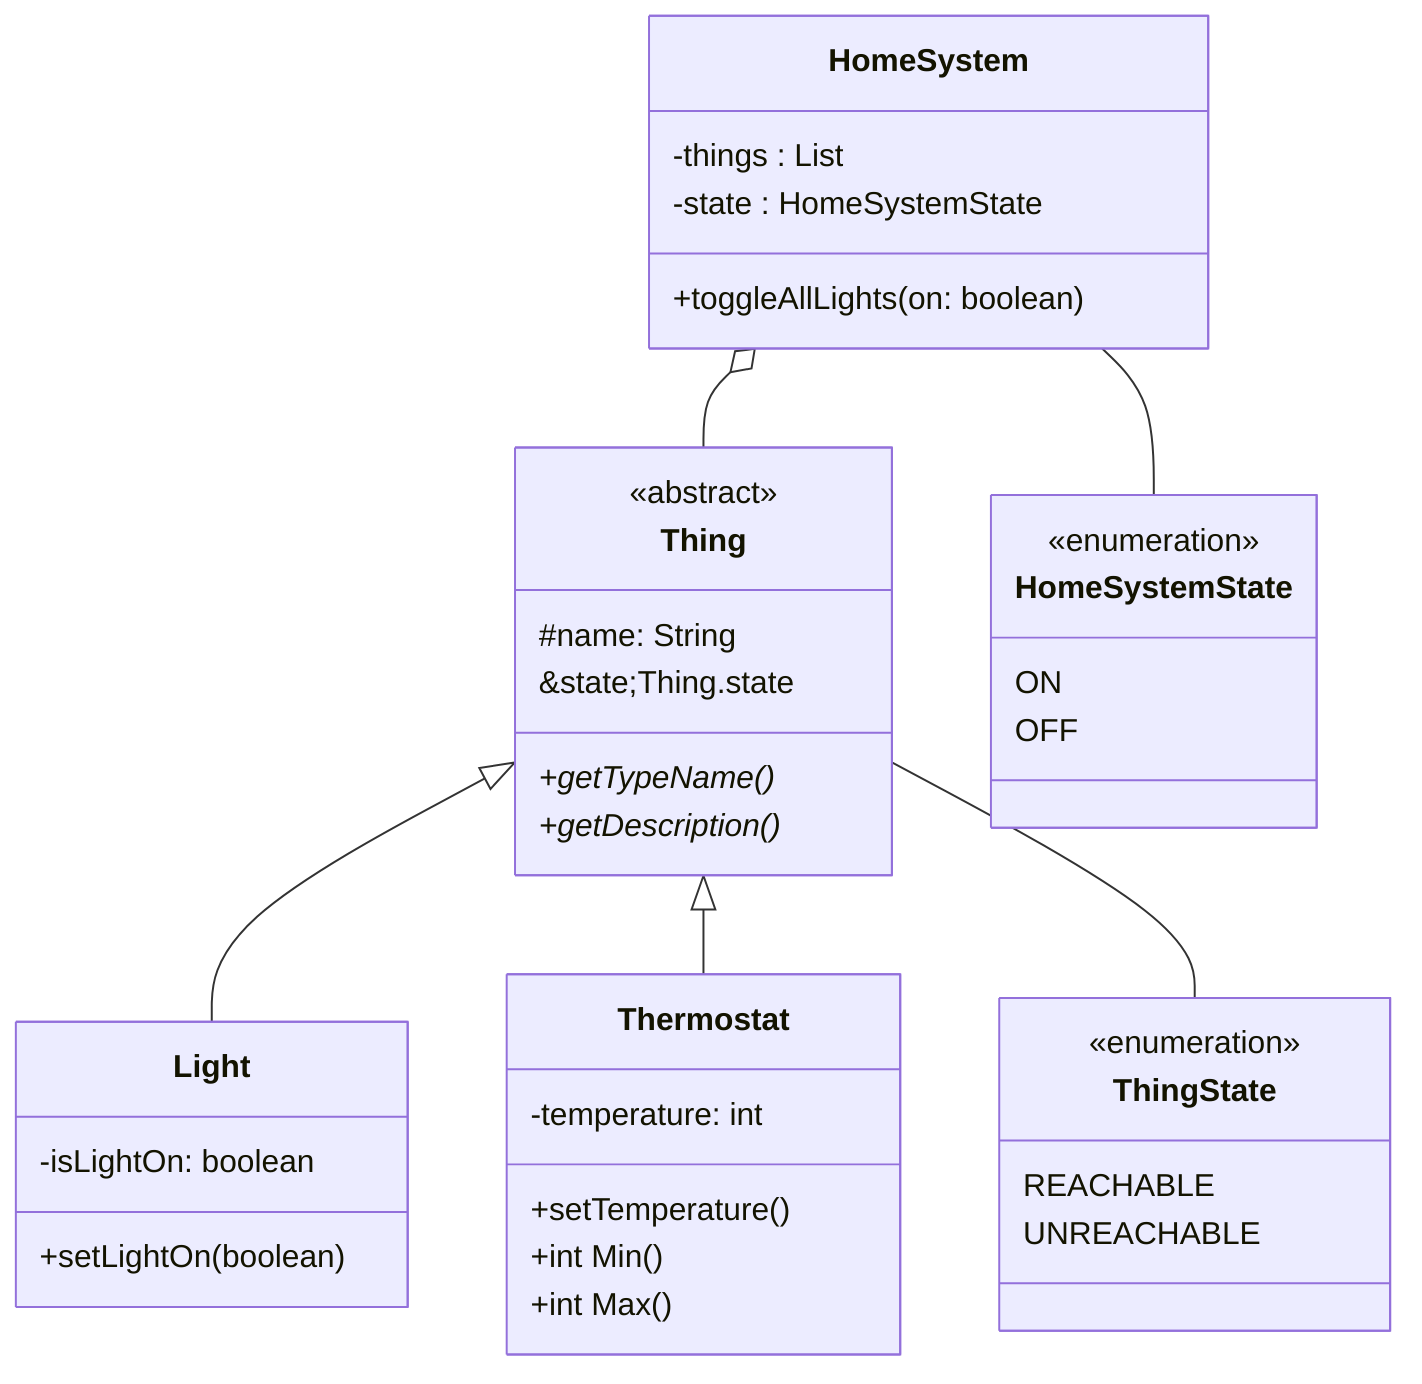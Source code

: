 classDiagram
    class ThingState{
        <<enumeration>>
        REACHABLE
        UNREACHABLE
    }
    class Thing{
        #name: String
        #state;Thing.state
        +getTypeName()*
        +getDescription()*
    }
    <<abstract>> Thing
    Thing <|-- Light
    Thing <|-- Thermostat
    Thing -- ThingState
    class Light{
        -isLightOn: boolean
        +setLightOn(boolean)
    }
    class Thermostat{
        -temperature: int
        +setTemperature()
        +int Min()
        +int Max()
    }

    class HomeSystemState{
        <<enumeration>>
        ON
        OFF
    }

    class HomeSystem{
        -things : List<Thing>
        -state : HomeSystemState
        +toggleAllLights(on: boolean)
    }

    HomeSystem -- HomeSystemState
    HomeSystem o-- Thing